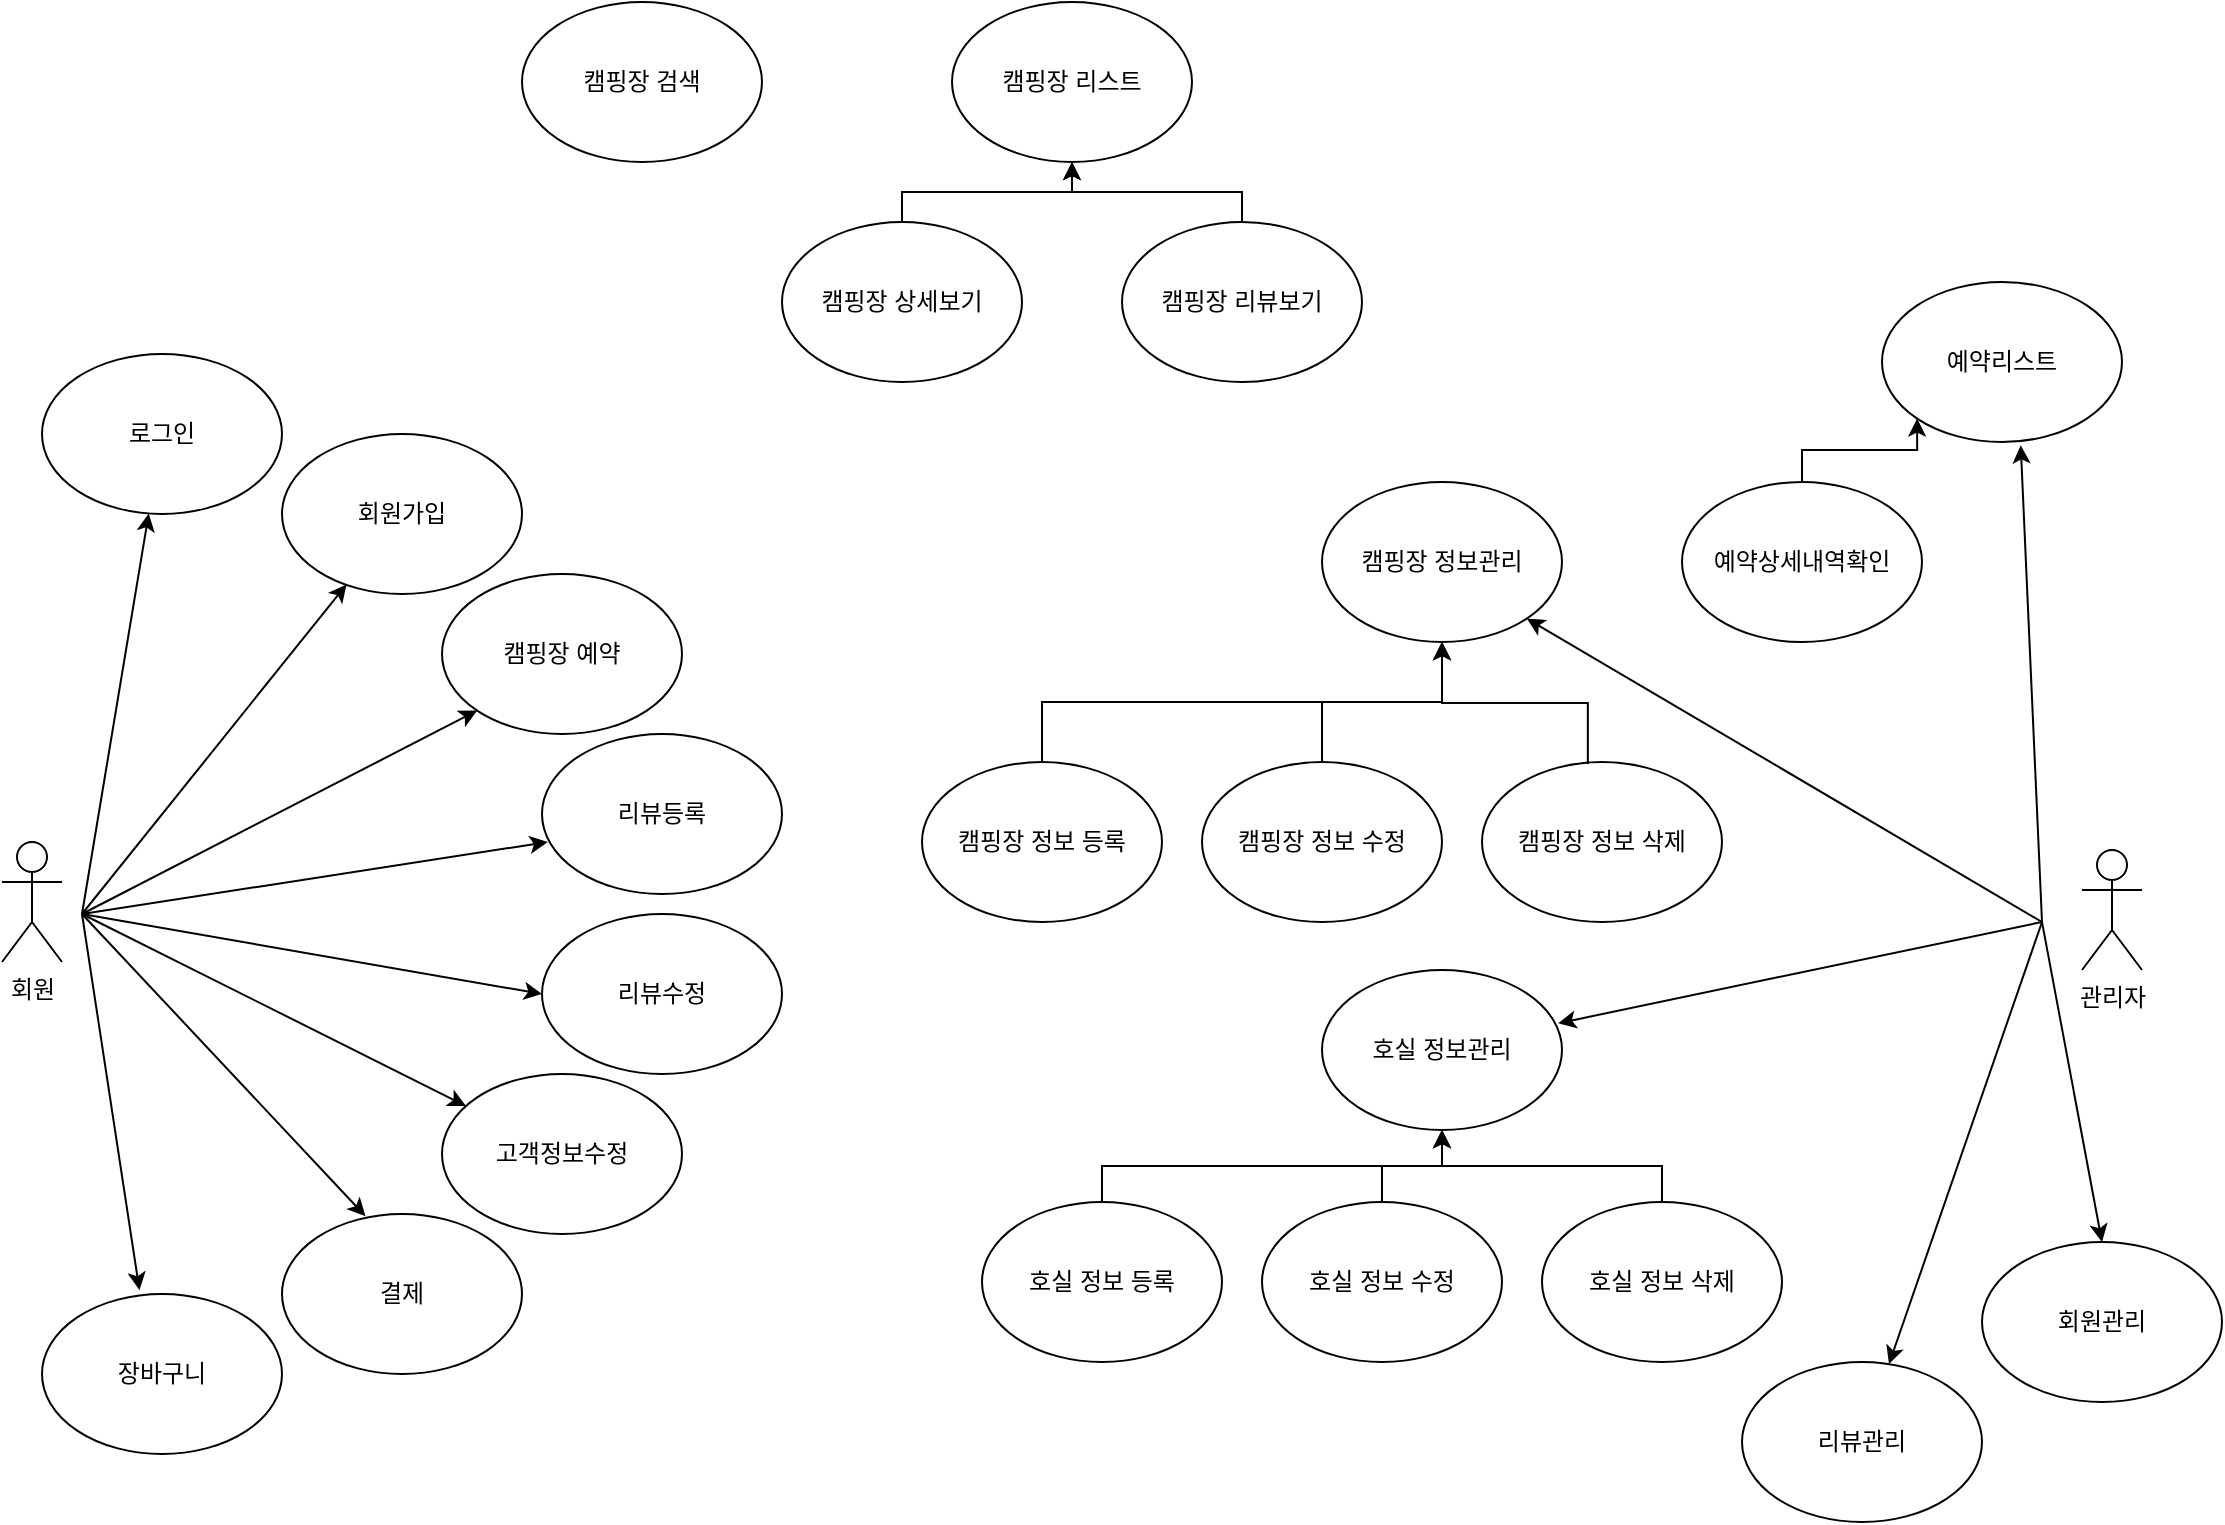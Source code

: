 <mxfile version="20.4.0" type="github">
  <diagram id="dZhL1O7CvkkH2VWUVcpO" name="페이지-1">
    <mxGraphModel dx="1247" dy="625" grid="1" gridSize="10" guides="1" tooltips="1" connect="1" arrows="1" fold="1" page="1" pageScale="1" pageWidth="1169" pageHeight="827" math="0" shadow="0">
      <root>
        <mxCell id="0" />
        <mxCell id="1" parent="0" />
        <mxCell id="sNdHplppjl8J4mJ22e9B-1" value="회원" style="shape=umlActor;verticalLabelPosition=bottom;verticalAlign=top;html=1;outlineConnect=0;" parent="1" vertex="1">
          <mxGeometry x="20" y="450" width="30" height="60" as="geometry" />
        </mxCell>
        <mxCell id="sNdHplppjl8J4mJ22e9B-2" value="관리자" style="shape=umlActor;verticalLabelPosition=bottom;verticalAlign=top;html=1;outlineConnect=0;" parent="1" vertex="1">
          <mxGeometry x="1060" y="454" width="30" height="60" as="geometry" />
        </mxCell>
        <mxCell id="sNdHplppjl8J4mJ22e9B-12" value="캠핑장 검색" style="ellipse;whiteSpace=wrap;html=1;" parent="1" vertex="1">
          <mxGeometry x="280" y="30" width="120" height="80" as="geometry" />
        </mxCell>
        <mxCell id="sNdHplppjl8J4mJ22e9B-13" value="캠핑장 예약" style="ellipse;whiteSpace=wrap;html=1;" parent="1" vertex="1">
          <mxGeometry x="240" y="316" width="120" height="80" as="geometry" />
        </mxCell>
        <mxCell id="sNdHplppjl8J4mJ22e9B-14" value="리뷰등록" style="ellipse;whiteSpace=wrap;html=1;" parent="1" vertex="1">
          <mxGeometry x="290" y="396" width="120" height="80" as="geometry" />
        </mxCell>
        <mxCell id="sNdHplppjl8J4mJ22e9B-15" value="고객정보수정" style="ellipse;whiteSpace=wrap;html=1;" parent="1" vertex="1">
          <mxGeometry x="240" y="566" width="120" height="80" as="geometry" />
        </mxCell>
        <mxCell id="sNdHplppjl8J4mJ22e9B-16" value="로그인" style="ellipse;whiteSpace=wrap;html=1;" parent="1" vertex="1">
          <mxGeometry x="40" y="206" width="120" height="80" as="geometry" />
        </mxCell>
        <mxCell id="sNdHplppjl8J4mJ22e9B-17" value="회원가입" style="ellipse;whiteSpace=wrap;html=1;" parent="1" vertex="1">
          <mxGeometry x="160" y="246" width="120" height="80" as="geometry" />
        </mxCell>
        <mxCell id="sNdHplppjl8J4mJ22e9B-18" value="캠핑장 상세보기" style="ellipse;whiteSpace=wrap;html=1;" parent="1" vertex="1">
          <mxGeometry x="410" y="140" width="120" height="80" as="geometry" />
        </mxCell>
        <mxCell id="sNdHplppjl8J4mJ22e9B-19" value="캠핑장 리뷰보기" style="ellipse;whiteSpace=wrap;html=1;" parent="1" vertex="1">
          <mxGeometry x="580" y="140" width="120" height="80" as="geometry" />
        </mxCell>
        <mxCell id="sNdHplppjl8J4mJ22e9B-21" value="캠핑장 정보관리" style="ellipse;whiteSpace=wrap;html=1;" parent="1" vertex="1">
          <mxGeometry x="680" y="270" width="120" height="80" as="geometry" />
        </mxCell>
        <mxCell id="sNdHplppjl8J4mJ22e9B-22" value="캠핑장 정보 삭제" style="ellipse;whiteSpace=wrap;html=1;" parent="1" vertex="1">
          <mxGeometry x="760" y="410" width="120" height="80" as="geometry" />
        </mxCell>
        <mxCell id="sNdHplppjl8J4mJ22e9B-23" value="캠핑장 정보 수정" style="ellipse;whiteSpace=wrap;html=1;" parent="1" vertex="1">
          <mxGeometry x="620" y="410" width="120" height="80" as="geometry" />
        </mxCell>
        <mxCell id="sNdHplppjl8J4mJ22e9B-24" value="리뷰관리" style="ellipse;whiteSpace=wrap;html=1;" parent="1" vertex="1">
          <mxGeometry x="890" y="710" width="120" height="80" as="geometry" />
        </mxCell>
        <mxCell id="sNdHplppjl8J4mJ22e9B-25" value="예약리스트" style="ellipse;whiteSpace=wrap;html=1;" parent="1" vertex="1">
          <mxGeometry x="960" y="170" width="120" height="80" as="geometry" />
        </mxCell>
        <mxCell id="sNdHplppjl8J4mJ22e9B-26" value="예약상세내역확인" style="ellipse;whiteSpace=wrap;html=1;" parent="1" vertex="1">
          <mxGeometry x="860" y="270" width="120" height="80" as="geometry" />
        </mxCell>
        <mxCell id="sNdHplppjl8J4mJ22e9B-27" value="결제" style="ellipse;whiteSpace=wrap;html=1;" parent="1" vertex="1">
          <mxGeometry x="160" y="636" width="120" height="80" as="geometry" />
        </mxCell>
        <mxCell id="sNdHplppjl8J4mJ22e9B-29" value="장바구니" style="ellipse;whiteSpace=wrap;html=1;" parent="1" vertex="1">
          <mxGeometry x="40" y="676" width="120" height="80" as="geometry" />
        </mxCell>
        <mxCell id="sNdHplppjl8J4mJ22e9B-32" value="리뷰수정" style="ellipse;whiteSpace=wrap;html=1;" parent="1" vertex="1">
          <mxGeometry x="290" y="486" width="120" height="80" as="geometry" />
        </mxCell>
        <mxCell id="sNdHplppjl8J4mJ22e9B-38" value="" style="endArrow=classic;html=1;rounded=0;" parent="1" target="sNdHplppjl8J4mJ22e9B-16" edge="1">
          <mxGeometry width="50" height="50" relative="1" as="geometry">
            <mxPoint x="60" y="486" as="sourcePoint" />
            <mxPoint x="670" y="436" as="targetPoint" />
          </mxGeometry>
        </mxCell>
        <mxCell id="sNdHplppjl8J4mJ22e9B-39" value="" style="endArrow=classic;html=1;rounded=0;entryX=0.269;entryY=0.94;entryDx=0;entryDy=0;entryPerimeter=0;" parent="1" target="sNdHplppjl8J4mJ22e9B-17" edge="1">
          <mxGeometry width="50" height="50" relative="1" as="geometry">
            <mxPoint x="60" y="486" as="sourcePoint" />
            <mxPoint x="670" y="436" as="targetPoint" />
          </mxGeometry>
        </mxCell>
        <mxCell id="sNdHplppjl8J4mJ22e9B-40" value="" style="endArrow=classic;html=1;rounded=0;entryX=0;entryY=1;entryDx=0;entryDy=0;" parent="1" target="sNdHplppjl8J4mJ22e9B-13" edge="1">
          <mxGeometry width="50" height="50" relative="1" as="geometry">
            <mxPoint x="60" y="486" as="sourcePoint" />
            <mxPoint x="192.28" y="301.2" as="targetPoint" />
          </mxGeometry>
        </mxCell>
        <mxCell id="sNdHplppjl8J4mJ22e9B-41" value="" style="endArrow=classic;html=1;rounded=0;entryX=0.024;entryY=0.675;entryDx=0;entryDy=0;entryPerimeter=0;" parent="1" target="sNdHplppjl8J4mJ22e9B-14" edge="1">
          <mxGeometry width="50" height="50" relative="1" as="geometry">
            <mxPoint x="60" y="486" as="sourcePoint" />
            <mxPoint x="256.945" y="373.859" as="targetPoint" />
          </mxGeometry>
        </mxCell>
        <mxCell id="sNdHplppjl8J4mJ22e9B-42" value="" style="endArrow=classic;html=1;rounded=0;entryX=0;entryY=0.5;entryDx=0;entryDy=0;" parent="1" target="sNdHplppjl8J4mJ22e9B-32" edge="1">
          <mxGeometry width="50" height="50" relative="1" as="geometry">
            <mxPoint x="60" y="486" as="sourcePoint" />
            <mxPoint x="302.88" y="440" as="targetPoint" />
          </mxGeometry>
        </mxCell>
        <mxCell id="sNdHplppjl8J4mJ22e9B-43" value="" style="endArrow=classic;html=1;rounded=0;" parent="1" target="sNdHplppjl8J4mJ22e9B-15" edge="1">
          <mxGeometry width="50" height="50" relative="1" as="geometry">
            <mxPoint x="60" y="486" as="sourcePoint" />
            <mxPoint x="330.0" y="516" as="targetPoint" />
          </mxGeometry>
        </mxCell>
        <mxCell id="sNdHplppjl8J4mJ22e9B-45" value="" style="endArrow=classic;html=1;rounded=0;entryX=0.348;entryY=0.014;entryDx=0;entryDy=0;entryPerimeter=0;" parent="1" target="sNdHplppjl8J4mJ22e9B-27" edge="1">
          <mxGeometry width="50" height="50" relative="1" as="geometry">
            <mxPoint x="60" y="486" as="sourcePoint" />
            <mxPoint x="180" y="716" as="targetPoint" />
          </mxGeometry>
        </mxCell>
        <mxCell id="sNdHplppjl8J4mJ22e9B-46" value="" style="endArrow=classic;html=1;rounded=0;entryX=0.406;entryY=-0.024;entryDx=0;entryDy=0;entryPerimeter=0;" parent="1" target="sNdHplppjl8J4mJ22e9B-29" edge="1">
          <mxGeometry width="50" height="50" relative="1" as="geometry">
            <mxPoint x="60" y="486" as="sourcePoint" />
            <mxPoint x="192.28" y="716.48" as="targetPoint" />
          </mxGeometry>
        </mxCell>
        <mxCell id="sNdHplppjl8J4mJ22e9B-55" value="" style="endArrow=classic;html=1;rounded=0;" parent="1" target="sNdHplppjl8J4mJ22e9B-24" edge="1">
          <mxGeometry width="50" height="50" relative="1" as="geometry">
            <mxPoint x="1040" y="490" as="sourcePoint" />
            <mxPoint x="945.28" y="676.96" as="targetPoint" />
          </mxGeometry>
        </mxCell>
        <mxCell id="sNdHplppjl8J4mJ22e9B-56" value="" style="endArrow=classic;html=1;rounded=0;entryX=1;entryY=1;entryDx=0;entryDy=0;" parent="1" target="sNdHplppjl8J4mJ22e9B-21" edge="1">
          <mxGeometry width="50" height="50" relative="1" as="geometry">
            <mxPoint x="1040" y="490" as="sourcePoint" />
            <mxPoint x="779.4" y="469.92" as="targetPoint" />
          </mxGeometry>
        </mxCell>
        <mxCell id="sNdHplppjl8J4mJ22e9B-58" value="" style="endArrow=classic;html=1;rounded=0;entryX=0.578;entryY=1.021;entryDx=0;entryDy=0;entryPerimeter=0;" parent="1" target="sNdHplppjl8J4mJ22e9B-25" edge="1">
          <mxGeometry width="50" height="50" relative="1" as="geometry">
            <mxPoint x="1040" y="490" as="sourcePoint" />
            <mxPoint x="937.0" y="327.56" as="targetPoint" />
          </mxGeometry>
        </mxCell>
        <mxCell id="sNdHplppjl8J4mJ22e9B-59" value="캠핑장 정보 등록" style="ellipse;whiteSpace=wrap;html=1;" parent="1" vertex="1">
          <mxGeometry x="480" y="410" width="120" height="80" as="geometry" />
        </mxCell>
        <mxCell id="sNdHplppjl8J4mJ22e9B-61" value="" style="edgeStyle=elbowEdgeStyle;elbow=vertical;endArrow=classic;html=1;rounded=0;exitX=0.441;exitY=0.013;exitDx=0;exitDy=0;entryX=0.5;entryY=1;entryDx=0;entryDy=0;exitPerimeter=0;" parent="1" source="sNdHplppjl8J4mJ22e9B-22" target="sNdHplppjl8J4mJ22e9B-21" edge="1">
          <mxGeometry width="50" height="50" relative="1" as="geometry">
            <mxPoint x="620" y="510" as="sourcePoint" />
            <mxPoint x="670" y="460" as="targetPoint" />
          </mxGeometry>
        </mxCell>
        <mxCell id="sNdHplppjl8J4mJ22e9B-62" value="" style="edgeStyle=elbowEdgeStyle;elbow=vertical;endArrow=classic;html=1;rounded=0;exitX=0.5;exitY=0;exitDx=0;exitDy=0;" parent="1" source="sNdHplppjl8J4mJ22e9B-23" target="sNdHplppjl8J4mJ22e9B-21" edge="1">
          <mxGeometry width="50" height="50" relative="1" as="geometry">
            <mxPoint x="620" y="510" as="sourcePoint" />
            <mxPoint x="670" y="460" as="targetPoint" />
          </mxGeometry>
        </mxCell>
        <mxCell id="sNdHplppjl8J4mJ22e9B-63" value="호실 정보관리" style="ellipse;whiteSpace=wrap;html=1;" parent="1" vertex="1">
          <mxGeometry x="680" y="514" width="120" height="80" as="geometry" />
        </mxCell>
        <mxCell id="sNdHplppjl8J4mJ22e9B-64" value="" style="edgeStyle=elbowEdgeStyle;elbow=vertical;endArrow=classic;html=1;rounded=0;exitX=0.5;exitY=0;exitDx=0;exitDy=0;entryX=0.5;entryY=1;entryDx=0;entryDy=0;" parent="1" source="sNdHplppjl8J4mJ22e9B-59" target="sNdHplppjl8J4mJ22e9B-21" edge="1">
          <mxGeometry width="50" height="50" relative="1" as="geometry">
            <mxPoint x="620" y="510" as="sourcePoint" />
            <mxPoint x="670" y="460" as="targetPoint" />
          </mxGeometry>
        </mxCell>
        <mxCell id="sNdHplppjl8J4mJ22e9B-65" value="회원관리" style="ellipse;whiteSpace=wrap;html=1;" parent="1" vertex="1">
          <mxGeometry x="1010" y="650" width="120" height="80" as="geometry" />
        </mxCell>
        <mxCell id="sNdHplppjl8J4mJ22e9B-66" value="" style="endArrow=classic;html=1;rounded=0;entryX=0.5;entryY=0;entryDx=0;entryDy=0;" parent="1" target="sNdHplppjl8J4mJ22e9B-65" edge="1">
          <mxGeometry width="50" height="50" relative="1" as="geometry">
            <mxPoint x="1040" y="490" as="sourcePoint" />
            <mxPoint x="1110" y="640" as="targetPoint" />
          </mxGeometry>
        </mxCell>
        <mxCell id="sNdHplppjl8J4mJ22e9B-67" value="" style="edgeStyle=elbowEdgeStyle;elbow=vertical;endArrow=classic;html=1;rounded=0;exitX=0.5;exitY=0;exitDx=0;exitDy=0;entryX=0;entryY=1;entryDx=0;entryDy=0;" parent="1" source="sNdHplppjl8J4mJ22e9B-26" target="sNdHplppjl8J4mJ22e9B-25" edge="1">
          <mxGeometry width="50" height="50" relative="1" as="geometry">
            <mxPoint x="540" y="520" as="sourcePoint" />
            <mxPoint x="590" y="470" as="targetPoint" />
          </mxGeometry>
        </mxCell>
        <mxCell id="sNdHplppjl8J4mJ22e9B-68" value="" style="endArrow=classic;html=1;rounded=0;entryX=0.984;entryY=0.333;entryDx=0;entryDy=0;entryPerimeter=0;" parent="1" target="sNdHplppjl8J4mJ22e9B-63" edge="1">
          <mxGeometry width="50" height="50" relative="1" as="geometry">
            <mxPoint x="1040" y="490" as="sourcePoint" />
            <mxPoint x="590" y="470" as="targetPoint" />
          </mxGeometry>
        </mxCell>
        <mxCell id="sNdHplppjl8J4mJ22e9B-69" value="호실 정보 등록" style="ellipse;whiteSpace=wrap;html=1;" parent="1" vertex="1">
          <mxGeometry x="510" y="630" width="120" height="80" as="geometry" />
        </mxCell>
        <mxCell id="sNdHplppjl8J4mJ22e9B-70" value="호실 정보 수정" style="ellipse;whiteSpace=wrap;html=1;fontStyle=0" parent="1" vertex="1">
          <mxGeometry x="650" y="630" width="120" height="80" as="geometry" />
        </mxCell>
        <mxCell id="sNdHplppjl8J4mJ22e9B-71" value="호실 정보 삭제" style="ellipse;whiteSpace=wrap;html=1;" parent="1" vertex="1">
          <mxGeometry x="790" y="630" width="120" height="80" as="geometry" />
        </mxCell>
        <mxCell id="sNdHplppjl8J4mJ22e9B-72" value="" style="edgeStyle=elbowEdgeStyle;elbow=vertical;endArrow=classic;html=1;rounded=0;exitX=0.5;exitY=0;exitDx=0;exitDy=0;entryX=0.5;entryY=1;entryDx=0;entryDy=0;" parent="1" source="sNdHplppjl8J4mJ22e9B-69" target="sNdHplppjl8J4mJ22e9B-63" edge="1">
          <mxGeometry width="50" height="50" relative="1" as="geometry">
            <mxPoint x="510" y="540" as="sourcePoint" />
            <mxPoint x="660" y="590" as="targetPoint" />
          </mxGeometry>
        </mxCell>
        <mxCell id="sNdHplppjl8J4mJ22e9B-73" value="" style="edgeStyle=elbowEdgeStyle;elbow=vertical;endArrow=classic;html=1;rounded=0;" parent="1" source="sNdHplppjl8J4mJ22e9B-70" target="sNdHplppjl8J4mJ22e9B-63" edge="1">
          <mxGeometry width="50" height="50" relative="1" as="geometry">
            <mxPoint x="510" y="540" as="sourcePoint" />
            <mxPoint x="660" y="570" as="targetPoint" />
          </mxGeometry>
        </mxCell>
        <mxCell id="sNdHplppjl8J4mJ22e9B-74" value="" style="edgeStyle=elbowEdgeStyle;elbow=vertical;endArrow=classic;html=1;rounded=0;entryX=0.5;entryY=1;entryDx=0;entryDy=0;" parent="1" source="sNdHplppjl8J4mJ22e9B-71" target="sNdHplppjl8J4mJ22e9B-63" edge="1">
          <mxGeometry width="50" height="50" relative="1" as="geometry">
            <mxPoint x="510" y="540" as="sourcePoint" />
            <mxPoint x="660" y="590" as="targetPoint" />
          </mxGeometry>
        </mxCell>
        <mxCell id="sNdHplppjl8J4mJ22e9B-75" value="캠핑장 리스트" style="ellipse;whiteSpace=wrap;html=1;" parent="1" vertex="1">
          <mxGeometry x="495" y="30" width="120" height="80" as="geometry" />
        </mxCell>
        <mxCell id="sNdHplppjl8J4mJ22e9B-77" value="" style="edgeStyle=elbowEdgeStyle;elbow=vertical;endArrow=classic;html=1;rounded=0;exitX=0.5;exitY=0;exitDx=0;exitDy=0;entryX=0.5;entryY=1;entryDx=0;entryDy=0;" parent="1" source="sNdHplppjl8J4mJ22e9B-18" edge="1">
          <mxGeometry width="50" height="50" relative="1" as="geometry">
            <mxPoint x="480" y="310" as="sourcePoint" />
            <mxPoint x="555" y="110" as="targetPoint" />
          </mxGeometry>
        </mxCell>
        <mxCell id="sNdHplppjl8J4mJ22e9B-78" value="" style="edgeStyle=elbowEdgeStyle;elbow=vertical;endArrow=classic;html=1;rounded=0;exitX=0.5;exitY=0;exitDx=0;exitDy=0;entryX=0.5;entryY=1;entryDx=0;entryDy=0;" parent="1" source="sNdHplppjl8J4mJ22e9B-19" edge="1">
          <mxGeometry width="50" height="50" relative="1" as="geometry">
            <mxPoint x="480" y="310" as="sourcePoint" />
            <mxPoint x="555" y="110" as="targetPoint" />
          </mxGeometry>
        </mxCell>
      </root>
    </mxGraphModel>
  </diagram>
</mxfile>
